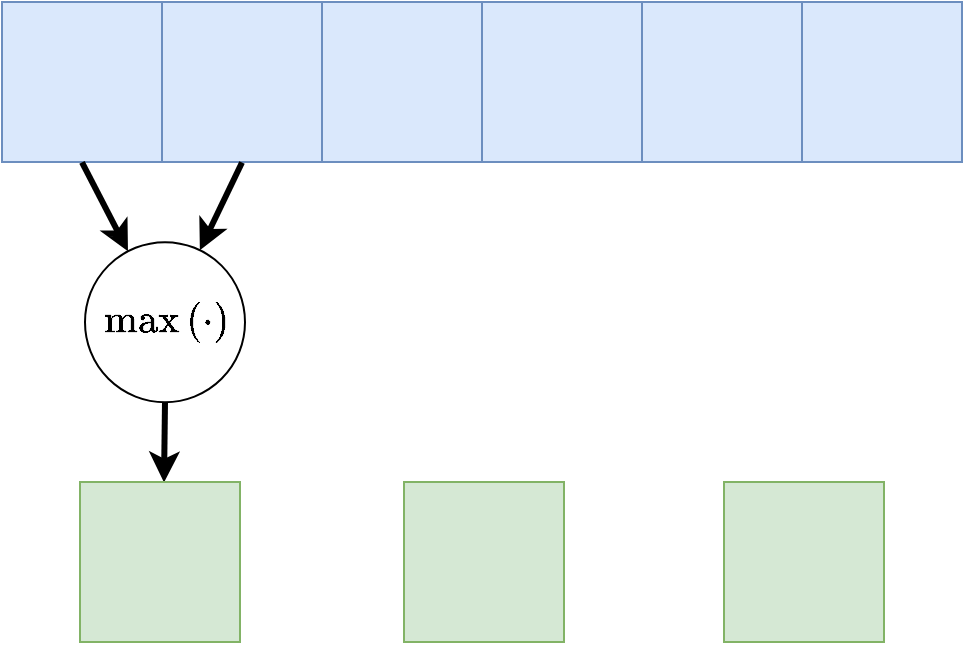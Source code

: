 <mxfile version="13.10.0" type="device" pages="3"><diagram id="IoaoY-NmMRi1SmSiTOLT" name="0"><mxGraphModel dx="1350" dy="-6171" grid="1" gridSize="10" guides="1" tooltips="1" connect="0" arrows="0" fold="1" page="1" pageScale="1" pageWidth="827" pageHeight="1169" math="1" shadow="0"><root><mxCell id="0"/><mxCell id="1" parent="0"/><mxCell id="6ObZfVTFvFw-YXd5c97c-1" value="" style="whiteSpace=wrap;html=1;aspect=fixed;fillColor=#dae8fc;strokeColor=#6c8ebf;" vertex="1" parent="1"><mxGeometry x="80" y="7080.0" width="80" height="80" as="geometry"/></mxCell><mxCell id="6ObZfVTFvFw-YXd5c97c-2" value="" style="whiteSpace=wrap;html=1;aspect=fixed;fillColor=#dae8fc;strokeColor=#6c8ebf;" vertex="1" parent="1"><mxGeometry x="160" y="7080.0" width="80" height="80" as="geometry"/></mxCell><mxCell id="6ObZfVTFvFw-YXd5c97c-3" value="" style="whiteSpace=wrap;html=1;aspect=fixed;fillColor=#dae8fc;strokeColor=#6c8ebf;" vertex="1" parent="1"><mxGeometry x="240" y="7080.0" width="80" height="80" as="geometry"/></mxCell><mxCell id="6ObZfVTFvFw-YXd5c97c-4" value="" style="whiteSpace=wrap;html=1;aspect=fixed;fillColor=#dae8fc;strokeColor=#6c8ebf;" vertex="1" parent="1"><mxGeometry x="320" y="7080.0" width="80" height="80" as="geometry"/></mxCell><mxCell id="6ObZfVTFvFw-YXd5c97c-5" value="" style="whiteSpace=wrap;html=1;aspect=fixed;fillColor=#dae8fc;strokeColor=#6c8ebf;" vertex="1" parent="1"><mxGeometry x="400" y="7080.0" width="80" height="80" as="geometry"/></mxCell><mxCell id="6ObZfVTFvFw-YXd5c97c-6" value="\(\text{max}&lt;br style=&quot;font-size: 17px;&quot;&gt;\left(\cdot&lt;br style=&quot;font-size: 17px;&quot;&gt;\right)\)&lt;br style=&quot;font-size: 17px;&quot;&gt;" style="ellipse;whiteSpace=wrap;html=1;aspect=fixed;fontSize=17;" vertex="1" parent="1"><mxGeometry x="121.5" y="7200.09" width="80" height="80" as="geometry"/></mxCell><mxCell id="6ObZfVTFvFw-YXd5c97c-7" value="" style="endArrow=classic;html=1;strokeWidth=3;fontSize=20;exitX=0.5;exitY=1;exitDx=0;exitDy=0;" edge="1" parent="1" target="6ObZfVTFvFw-YXd5c97c-6"><mxGeometry width="50" height="50" relative="1" as="geometry"><mxPoint x="120" y="7160.227" as="sourcePoint"/><mxPoint x="37.812" y="7308.218" as="targetPoint"/></mxGeometry></mxCell><mxCell id="6ObZfVTFvFw-YXd5c97c-8" value="" style="endArrow=classic;html=1;strokeWidth=3;fontSize=20;exitX=0.5;exitY=1;exitDx=0;exitDy=0;entryX=0.5;entryY=0;entryDx=0;entryDy=0;" edge="1" parent="1" source="6ObZfVTFvFw-YXd5c97c-6"><mxGeometry width="50" height="50" relative="1" as="geometry"><mxPoint x="31" y="7150.0" as="sourcePoint"/><mxPoint x="161.0" y="7320.227" as="targetPoint"/></mxGeometry></mxCell><mxCell id="6ObZfVTFvFw-YXd5c97c-9" value="" style="whiteSpace=wrap;html=1;aspect=fixed;fillColor=#d5e8d4;strokeColor=#82b366;" vertex="1" parent="1"><mxGeometry x="119" y="7320.0" width="80" height="80" as="geometry"/></mxCell><mxCell id="6ObZfVTFvFw-YXd5c97c-10" value="" style="whiteSpace=wrap;html=1;aspect=fixed;fillColor=#d5e8d4;strokeColor=#82b366;" vertex="1" parent="1"><mxGeometry x="281" y="7320.0" width="80" height="80" as="geometry"/></mxCell><mxCell id="6ObZfVTFvFw-YXd5c97c-11" value="" style="endArrow=classic;html=1;strokeWidth=3;fontSize=20;exitX=0.5;exitY=1;exitDx=0;exitDy=0;" edge="1" parent="1" target="6ObZfVTFvFw-YXd5c97c-6"><mxGeometry width="50" height="50" relative="1" as="geometry"><mxPoint x="200" y="7160.227" as="sourcePoint"/><mxPoint x="78.284" y="7263.215" as="targetPoint"/></mxGeometry></mxCell><mxCell id="6ObZfVTFvFw-YXd5c97c-12" value="" style="whiteSpace=wrap;html=1;aspect=fixed;fillColor=#dae8fc;strokeColor=#6c8ebf;" vertex="1" parent="1"><mxGeometry x="480" y="7080.0" width="80" height="80" as="geometry"/></mxCell><mxCell id="6ObZfVTFvFw-YXd5c97c-13" value="" style="whiteSpace=wrap;html=1;aspect=fixed;fillColor=#d5e8d4;strokeColor=#82b366;" vertex="1" parent="1"><mxGeometry x="441" y="7320.0" width="80" height="80" as="geometry"/></mxCell></root></mxGraphModel></diagram><diagram name="1" id="7mxgvLGZmZ-KpelPL9l3"><mxGraphModel dx="1350" dy="-6171" grid="1" gridSize="10" guides="1" tooltips="1" connect="0" arrows="0" fold="1" page="1" pageScale="1" pageWidth="827" pageHeight="1169" math="1" shadow="0"><root><mxCell id="dAmEfHntcuRSxsposnHX-0"/><mxCell id="dAmEfHntcuRSxsposnHX-1" parent="dAmEfHntcuRSxsposnHX-0"/><mxCell id="dAmEfHntcuRSxsposnHX-2" value="" style="whiteSpace=wrap;html=1;aspect=fixed;fillColor=#dae8fc;strokeColor=#6c8ebf;" vertex="1" parent="dAmEfHntcuRSxsposnHX-1"><mxGeometry x="80" y="7080.0" width="80" height="80" as="geometry"/></mxCell><mxCell id="dAmEfHntcuRSxsposnHX-3" value="" style="whiteSpace=wrap;html=1;aspect=fixed;fillColor=#dae8fc;strokeColor=#6c8ebf;" vertex="1" parent="dAmEfHntcuRSxsposnHX-1"><mxGeometry x="160" y="7080.0" width="80" height="80" as="geometry"/></mxCell><mxCell id="dAmEfHntcuRSxsposnHX-4" value="" style="whiteSpace=wrap;html=1;aspect=fixed;fillColor=#dae8fc;strokeColor=#6c8ebf;" vertex="1" parent="dAmEfHntcuRSxsposnHX-1"><mxGeometry x="240" y="7080.0" width="80" height="80" as="geometry"/></mxCell><mxCell id="dAmEfHntcuRSxsposnHX-5" value="" style="whiteSpace=wrap;html=1;aspect=fixed;fillColor=#dae8fc;strokeColor=#6c8ebf;" vertex="1" parent="dAmEfHntcuRSxsposnHX-1"><mxGeometry x="320" y="7080.0" width="80" height="80" as="geometry"/></mxCell><mxCell id="dAmEfHntcuRSxsposnHX-6" value="" style="whiteSpace=wrap;html=1;aspect=fixed;fillColor=#dae8fc;strokeColor=#6c8ebf;" vertex="1" parent="dAmEfHntcuRSxsposnHX-1"><mxGeometry x="400" y="7080.0" width="80" height="80" as="geometry"/></mxCell><mxCell id="dAmEfHntcuRSxsposnHX-7" value="\(\text{max}&lt;br style=&quot;font-size: 17px;&quot;&gt;\left(\cdot&lt;br style=&quot;font-size: 17px;&quot;&gt;\right)\)&lt;br style=&quot;font-size: 17px;&quot;&gt;" style="ellipse;whiteSpace=wrap;html=1;aspect=fixed;fontSize=17;" vertex="1" parent="dAmEfHntcuRSxsposnHX-1"><mxGeometry x="281.5" y="7200.09" width="80" height="80" as="geometry"/></mxCell><mxCell id="dAmEfHntcuRSxsposnHX-8" value="" style="endArrow=classic;html=1;strokeWidth=3;fontSize=20;exitX=0.5;exitY=1;exitDx=0;exitDy=0;" edge="1" parent="dAmEfHntcuRSxsposnHX-1" target="dAmEfHntcuRSxsposnHX-7"><mxGeometry width="50" height="50" relative="1" as="geometry"><mxPoint x="280" y="7160.227" as="sourcePoint"/><mxPoint x="197.812" y="7308.218" as="targetPoint"/></mxGeometry></mxCell><mxCell id="dAmEfHntcuRSxsposnHX-9" value="" style="endArrow=classic;html=1;strokeWidth=3;fontSize=20;exitX=0.5;exitY=1;exitDx=0;exitDy=0;entryX=0.5;entryY=0;entryDx=0;entryDy=0;" edge="1" parent="dAmEfHntcuRSxsposnHX-1" source="dAmEfHntcuRSxsposnHX-7"><mxGeometry width="50" height="50" relative="1" as="geometry"><mxPoint x="191" y="7150.0" as="sourcePoint"/><mxPoint x="321.0" y="7320.227" as="targetPoint"/></mxGeometry></mxCell><mxCell id="dAmEfHntcuRSxsposnHX-10" value="" style="whiteSpace=wrap;html=1;aspect=fixed;fillColor=#d5e8d4;strokeColor=#82b366;" vertex="1" parent="dAmEfHntcuRSxsposnHX-1"><mxGeometry x="119" y="7320.0" width="80" height="80" as="geometry"/></mxCell><mxCell id="dAmEfHntcuRSxsposnHX-11" value="" style="whiteSpace=wrap;html=1;aspect=fixed;fillColor=#d5e8d4;strokeColor=#82b366;" vertex="1" parent="dAmEfHntcuRSxsposnHX-1"><mxGeometry x="281" y="7320.0" width="80" height="80" as="geometry"/></mxCell><mxCell id="dAmEfHntcuRSxsposnHX-12" value="" style="endArrow=classic;html=1;strokeWidth=3;fontSize=20;exitX=0.5;exitY=1;exitDx=0;exitDy=0;" edge="1" parent="dAmEfHntcuRSxsposnHX-1" target="dAmEfHntcuRSxsposnHX-7"><mxGeometry width="50" height="50" relative="1" as="geometry"><mxPoint x="360" y="7160.227" as="sourcePoint"/><mxPoint x="238.284" y="7263.215" as="targetPoint"/></mxGeometry></mxCell><mxCell id="dAmEfHntcuRSxsposnHX-13" value="" style="whiteSpace=wrap;html=1;aspect=fixed;fillColor=#dae8fc;strokeColor=#6c8ebf;" vertex="1" parent="dAmEfHntcuRSxsposnHX-1"><mxGeometry x="480" y="7080.0" width="80" height="80" as="geometry"/></mxCell><mxCell id="dAmEfHntcuRSxsposnHX-14" value="" style="whiteSpace=wrap;html=1;aspect=fixed;fillColor=#d5e8d4;strokeColor=#82b366;" vertex="1" parent="dAmEfHntcuRSxsposnHX-1"><mxGeometry x="441" y="7320.0" width="80" height="80" as="geometry"/></mxCell></root></mxGraphModel></diagram><diagram name="2" id="QSC9TDpZDC8SK-68reET"><mxGraphModel dx="1350" dy="-6171" grid="1" gridSize="10" guides="1" tooltips="1" connect="0" arrows="0" fold="1" page="1" pageScale="1" pageWidth="827" pageHeight="1169" math="1" shadow="0"><root><mxCell id="18ie5dUoVtjB9HxCsxue-0"/><mxCell id="18ie5dUoVtjB9HxCsxue-1" parent="18ie5dUoVtjB9HxCsxue-0"/><mxCell id="18ie5dUoVtjB9HxCsxue-2" value="" style="whiteSpace=wrap;html=1;aspect=fixed;fillColor=#dae8fc;strokeColor=#6c8ebf;" vertex="1" parent="18ie5dUoVtjB9HxCsxue-1"><mxGeometry x="80" y="7080.0" width="80" height="80" as="geometry"/></mxCell><mxCell id="18ie5dUoVtjB9HxCsxue-3" value="" style="whiteSpace=wrap;html=1;aspect=fixed;fillColor=#dae8fc;strokeColor=#6c8ebf;" vertex="1" parent="18ie5dUoVtjB9HxCsxue-1"><mxGeometry x="160" y="7080.0" width="80" height="80" as="geometry"/></mxCell><mxCell id="18ie5dUoVtjB9HxCsxue-4" value="" style="whiteSpace=wrap;html=1;aspect=fixed;fillColor=#dae8fc;strokeColor=#6c8ebf;" vertex="1" parent="18ie5dUoVtjB9HxCsxue-1"><mxGeometry x="240" y="7080.0" width="80" height="80" as="geometry"/></mxCell><mxCell id="18ie5dUoVtjB9HxCsxue-5" value="" style="whiteSpace=wrap;html=1;aspect=fixed;fillColor=#dae8fc;strokeColor=#6c8ebf;" vertex="1" parent="18ie5dUoVtjB9HxCsxue-1"><mxGeometry x="320" y="7080.0" width="80" height="80" as="geometry"/></mxCell><mxCell id="18ie5dUoVtjB9HxCsxue-6" value="" style="whiteSpace=wrap;html=1;aspect=fixed;fillColor=#dae8fc;strokeColor=#6c8ebf;" vertex="1" parent="18ie5dUoVtjB9HxCsxue-1"><mxGeometry x="400" y="7080.0" width="80" height="80" as="geometry"/></mxCell><mxCell id="18ie5dUoVtjB9HxCsxue-7" value="\(\text{max}&lt;br style=&quot;font-size: 17px;&quot;&gt;\left(\cdot&lt;br style=&quot;font-size: 17px;&quot;&gt;\right)\)&lt;br style=&quot;font-size: 17px;&quot;&gt;" style="ellipse;whiteSpace=wrap;html=1;aspect=fixed;fontSize=17;" vertex="1" parent="18ie5dUoVtjB9HxCsxue-1"><mxGeometry x="441" y="7200.09" width="80" height="80" as="geometry"/></mxCell><mxCell id="18ie5dUoVtjB9HxCsxue-8" value="" style="endArrow=classic;html=1;strokeWidth=3;fontSize=20;exitX=0.5;exitY=1;exitDx=0;exitDy=0;" edge="1" parent="18ie5dUoVtjB9HxCsxue-1" target="18ie5dUoVtjB9HxCsxue-7"><mxGeometry width="50" height="50" relative="1" as="geometry"><mxPoint x="439.5" y="7160.227" as="sourcePoint"/><mxPoint x="357.312" y="7308.218" as="targetPoint"/></mxGeometry></mxCell><mxCell id="18ie5dUoVtjB9HxCsxue-9" value="" style="endArrow=classic;html=1;strokeWidth=3;fontSize=20;exitX=0.5;exitY=1;exitDx=0;exitDy=0;entryX=0.5;entryY=0;entryDx=0;entryDy=0;" edge="1" parent="18ie5dUoVtjB9HxCsxue-1" source="18ie5dUoVtjB9HxCsxue-7"><mxGeometry width="50" height="50" relative="1" as="geometry"><mxPoint x="350.5" y="7150.0" as="sourcePoint"/><mxPoint x="480.5" y="7320.227" as="targetPoint"/></mxGeometry></mxCell><mxCell id="18ie5dUoVtjB9HxCsxue-10" value="" style="whiteSpace=wrap;html=1;aspect=fixed;fillColor=#d5e8d4;strokeColor=#82b366;" vertex="1" parent="18ie5dUoVtjB9HxCsxue-1"><mxGeometry x="119" y="7320.0" width="80" height="80" as="geometry"/></mxCell><mxCell id="18ie5dUoVtjB9HxCsxue-11" value="" style="whiteSpace=wrap;html=1;aspect=fixed;fillColor=#d5e8d4;strokeColor=#82b366;" vertex="1" parent="18ie5dUoVtjB9HxCsxue-1"><mxGeometry x="281" y="7320.0" width="80" height="80" as="geometry"/></mxCell><mxCell id="18ie5dUoVtjB9HxCsxue-12" value="" style="endArrow=classic;html=1;strokeWidth=3;fontSize=20;exitX=0.5;exitY=1;exitDx=0;exitDy=0;" edge="1" parent="18ie5dUoVtjB9HxCsxue-1" target="18ie5dUoVtjB9HxCsxue-7"><mxGeometry width="50" height="50" relative="1" as="geometry"><mxPoint x="519.5" y="7160.227" as="sourcePoint"/><mxPoint x="397.784" y="7263.215" as="targetPoint"/></mxGeometry></mxCell><mxCell id="18ie5dUoVtjB9HxCsxue-13" value="" style="whiteSpace=wrap;html=1;aspect=fixed;fillColor=#dae8fc;strokeColor=#6c8ebf;" vertex="1" parent="18ie5dUoVtjB9HxCsxue-1"><mxGeometry x="480" y="7080.0" width="80" height="80" as="geometry"/></mxCell><mxCell id="18ie5dUoVtjB9HxCsxue-14" value="" style="whiteSpace=wrap;html=1;aspect=fixed;fillColor=#d5e8d4;strokeColor=#82b366;" vertex="1" parent="18ie5dUoVtjB9HxCsxue-1"><mxGeometry x="441" y="7320.0" width="80" height="80" as="geometry"/></mxCell></root></mxGraphModel></diagram></mxfile>